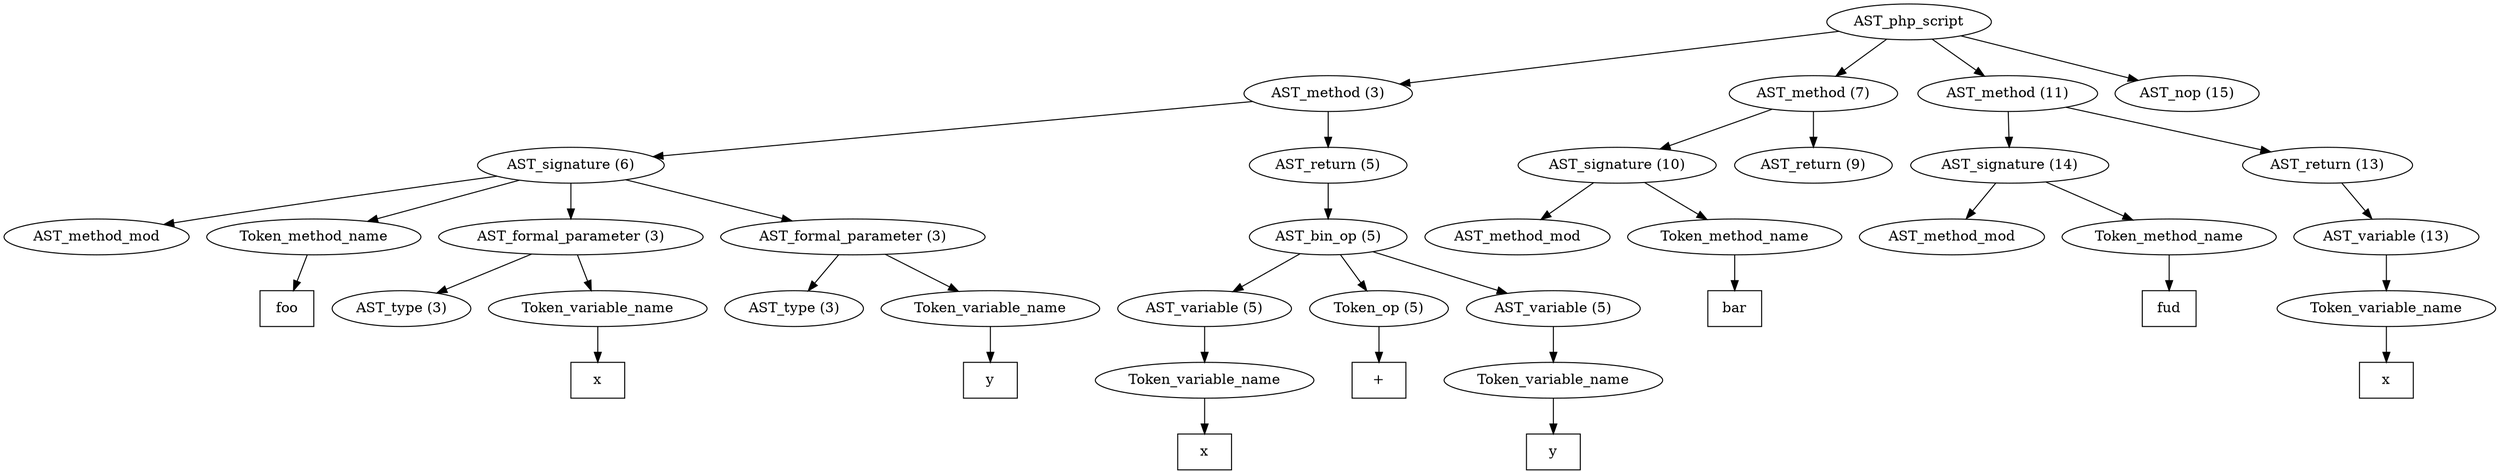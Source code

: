 /*
 * AST in dot format generated by phc -- the PHP compiler
 */

digraph AST {
node_0 [label="AST_php_script"];
node_1 [label="AST_method (3)"];
node_2 [label="AST_signature (6)"];
node_3 [label="AST_method_mod"];
node_4 [label="Token_method_name"];
node_5 [label="foo", shape=box]
node_4 -> node_5;
node_6 [label="AST_formal_parameter (3)"];
node_7 [label="AST_type (3)"];
node_8 [label="Token_variable_name"];
node_9 [label="x", shape=box]
node_8 -> node_9;
node_6 -> node_8;
node_6 -> node_7;
node_10 [label="AST_formal_parameter (3)"];
node_11 [label="AST_type (3)"];
node_12 [label="Token_variable_name"];
node_13 [label="y", shape=box]
node_12 -> node_13;
node_10 -> node_12;
node_10 -> node_11;
node_2 -> node_10;
node_2 -> node_6;
node_2 -> node_4;
node_2 -> node_3;
node_14 [label="AST_return (5)"];
node_15 [label="AST_bin_op (5)"];
node_16 [label="AST_variable (5)"];
node_17 [label="Token_variable_name"];
node_18 [label="x", shape=box]
node_17 -> node_18;
node_16 -> node_17;
node_19 [label="Token_op (5)"];
node_20 [label="+", shape=box]
node_19 -> node_20;
node_21 [label="AST_variable (5)"];
node_22 [label="Token_variable_name"];
node_23 [label="y", shape=box]
node_22 -> node_23;
node_21 -> node_22;
node_15 -> node_21;
node_15 -> node_19;
node_15 -> node_16;
node_14 -> node_15;
node_1 -> node_14;
node_1 -> node_2;
node_24 [label="AST_method (7)"];
node_25 [label="AST_signature (10)"];
node_26 [label="AST_method_mod"];
node_27 [label="Token_method_name"];
node_28 [label="bar", shape=box]
node_27 -> node_28;
node_25 -> node_27;
node_25 -> node_26;
node_29 [label="AST_return (9)"];
node_24 -> node_29;
node_24 -> node_25;
node_30 [label="AST_method (11)"];
node_31 [label="AST_signature (14)"];
node_32 [label="AST_method_mod"];
node_33 [label="Token_method_name"];
node_34 [label="fud", shape=box]
node_33 -> node_34;
node_31 -> node_33;
node_31 -> node_32;
node_35 [label="AST_return (13)"];
node_36 [label="AST_variable (13)"];
node_37 [label="Token_variable_name"];
node_38 [label="x", shape=box]
node_37 -> node_38;
node_36 -> node_37;
node_35 -> node_36;
node_30 -> node_35;
node_30 -> node_31;
node_39 [label="AST_nop (15)"];
node_0 -> node_39;
node_0 -> node_30;
node_0 -> node_24;
node_0 -> node_1;
}
